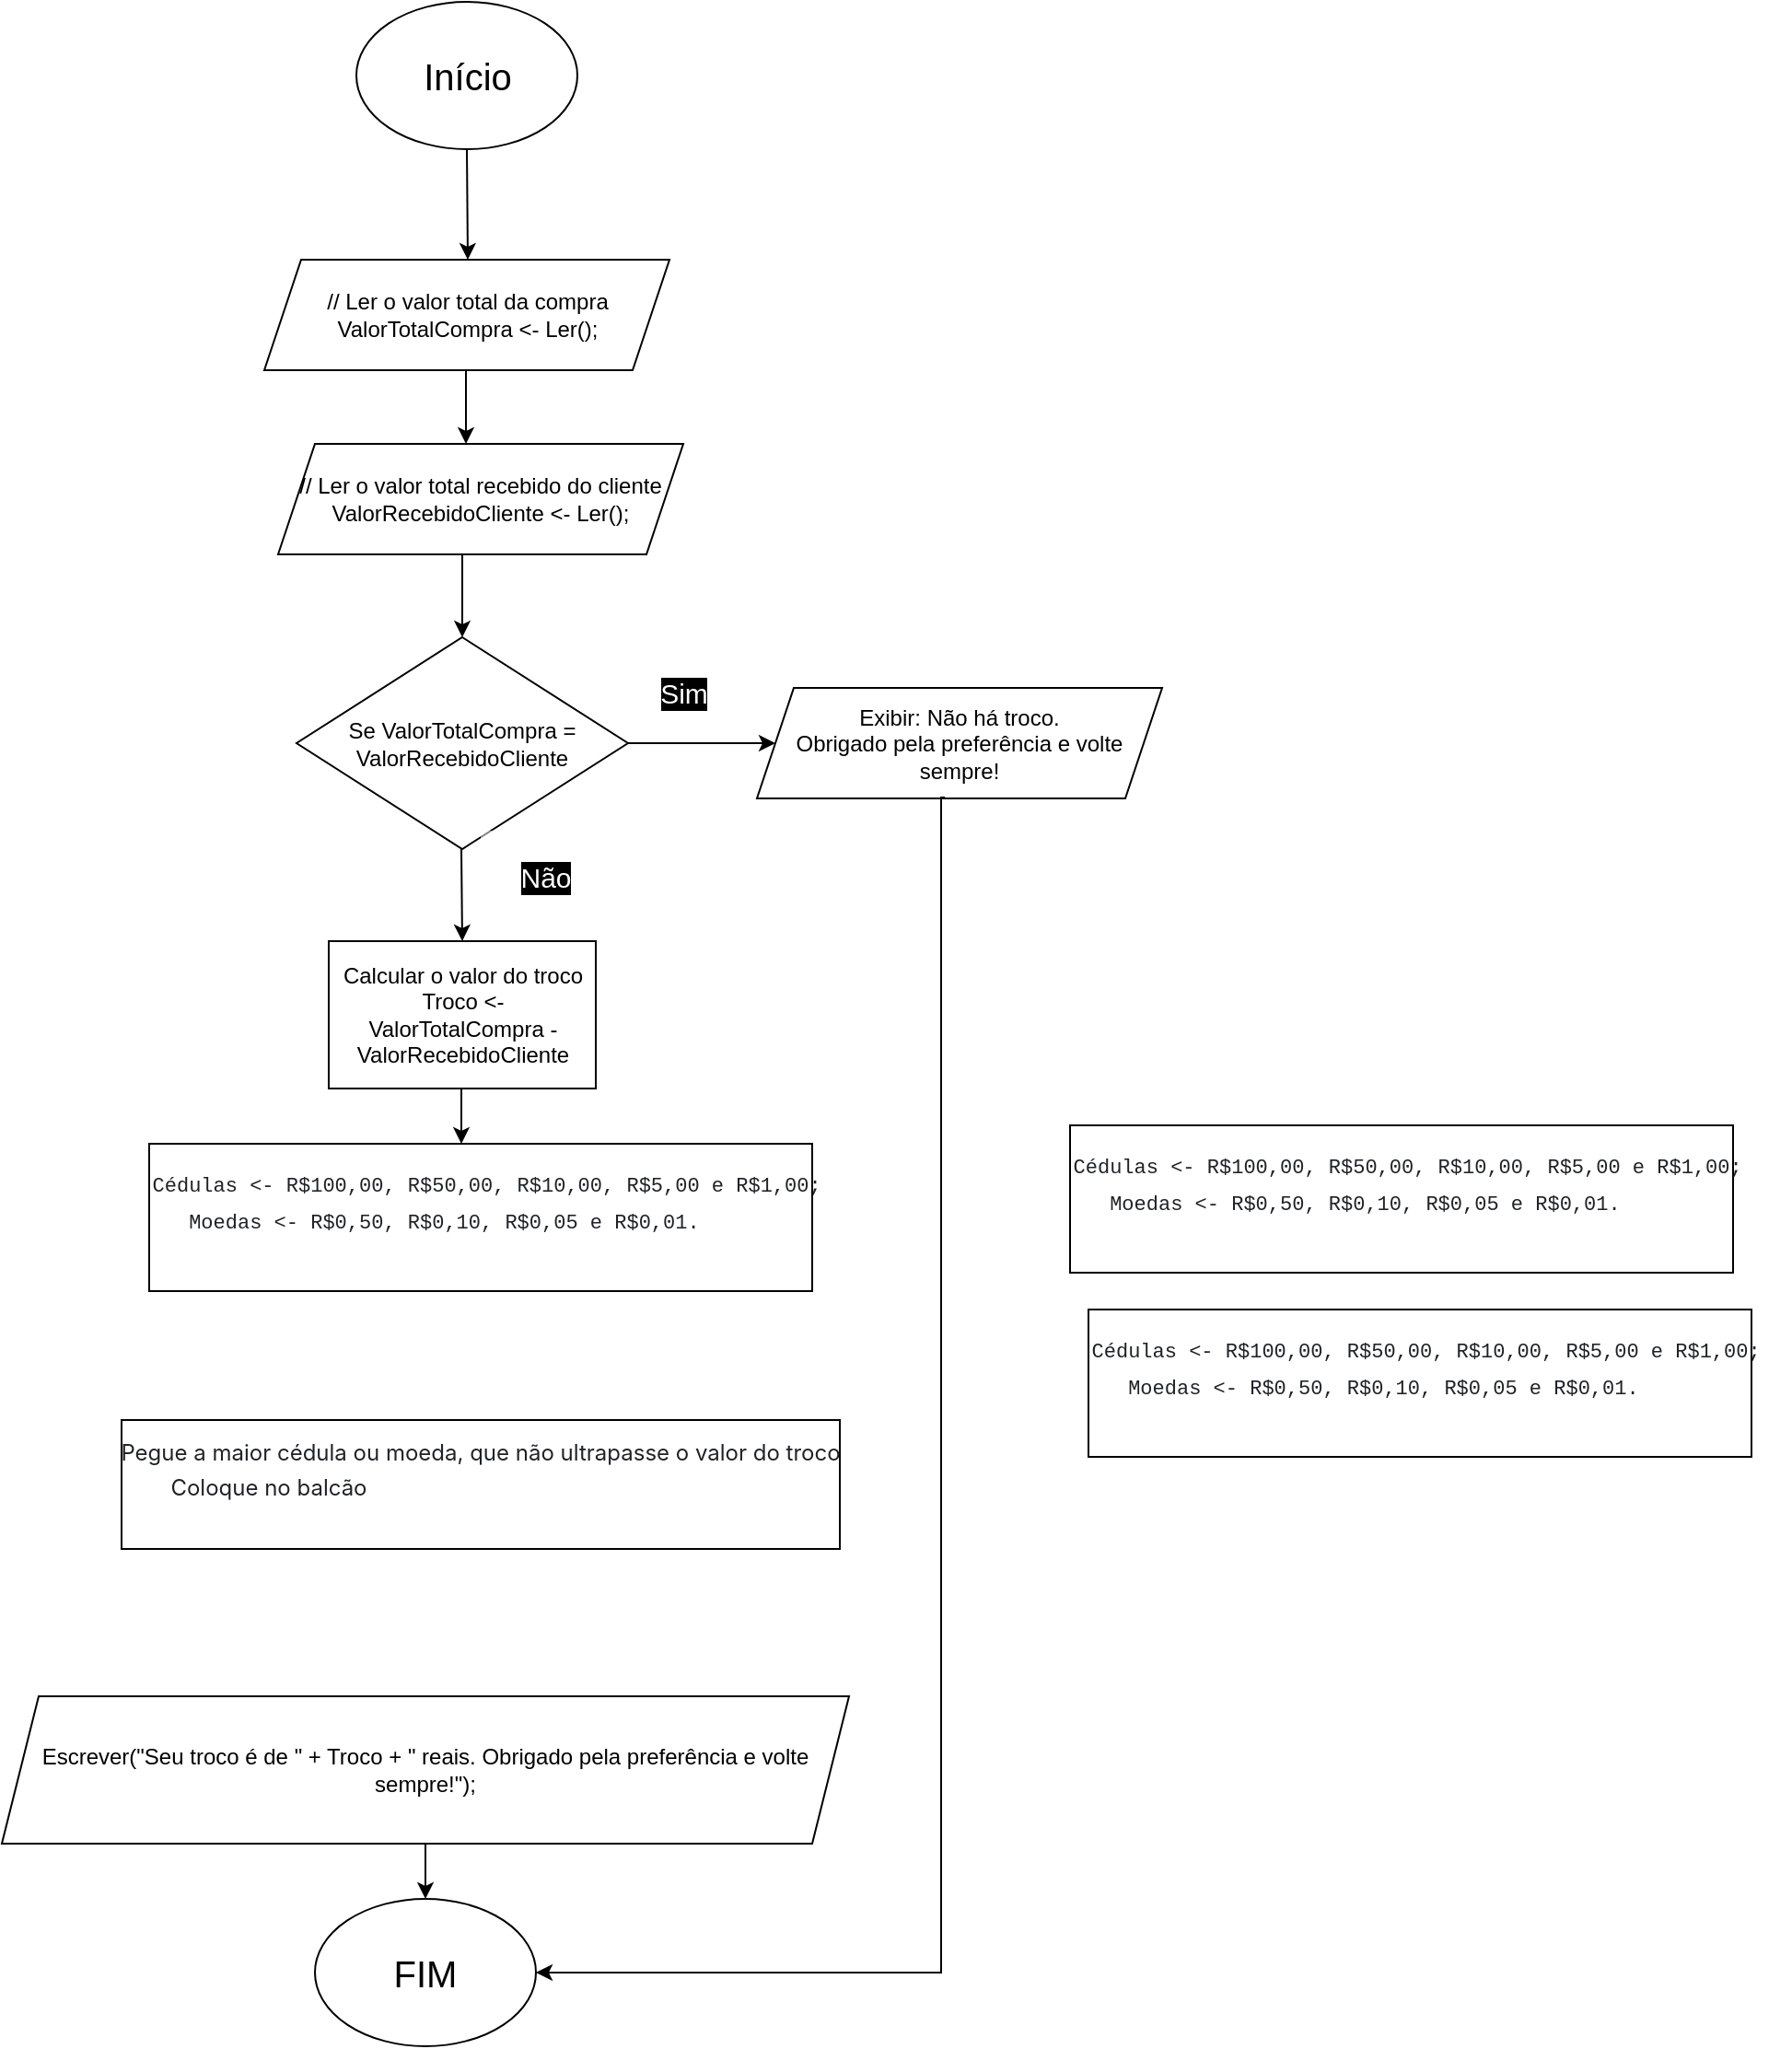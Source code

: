 <mxfile version="21.3.7" type="github">
  <diagram name="Página-1" id="r2xQb5WZQAOj9Y9dfqR0">
    <mxGraphModel dx="874" dy="862" grid="1" gridSize="10" guides="1" tooltips="1" connect="1" arrows="1" fold="1" page="0" pageScale="1" pageWidth="827" pageHeight="1169" math="0" shadow="0">
      <root>
        <mxCell id="0" />
        <mxCell id="1" parent="0" />
        <mxCell id="rkdmeyJ-gslSqDaO4jJ8-1" value="&lt;font style=&quot;font-size: 20px;&quot;&gt;Início&lt;/font&gt;" style="ellipse;whiteSpace=wrap;html=1;" vertex="1" parent="1">
          <mxGeometry x="342.5" y="-120" width="120" height="80" as="geometry" />
        </mxCell>
        <mxCell id="rkdmeyJ-gslSqDaO4jJ8-3" value="// Ler o valor total da compra&lt;br&gt;ValorTotalCompra &amp;lt;- Ler();" style="shape=parallelogram;perimeter=parallelogramPerimeter;whiteSpace=wrap;html=1;fixedSize=1;" vertex="1" parent="1">
          <mxGeometry x="292.5" y="20" width="220" height="60" as="geometry" />
        </mxCell>
        <mxCell id="rkdmeyJ-gslSqDaO4jJ8-4" value="Se&amp;nbsp;ValorTotalCompra = ValorRecebidoCliente" style="rhombus;whiteSpace=wrap;html=1;" vertex="1" parent="1">
          <mxGeometry x="310" y="225" width="180" height="115" as="geometry" />
        </mxCell>
        <mxCell id="rkdmeyJ-gslSqDaO4jJ8-10" value="" style="endArrow=classic;html=1;rounded=0;exitX=0.5;exitY=1;exitDx=0;exitDy=0;" edge="1" parent="1">
          <mxGeometry width="50" height="50" relative="1" as="geometry">
            <mxPoint x="402" y="80" as="sourcePoint" />
            <mxPoint x="402" y="120" as="targetPoint" />
            <Array as="points" />
          </mxGeometry>
        </mxCell>
        <mxCell id="rkdmeyJ-gslSqDaO4jJ8-15" value="" style="endArrow=classic;html=1;rounded=0;exitX=0.5;exitY=1;exitDx=0;exitDy=0;" edge="1" parent="1" source="rkdmeyJ-gslSqDaO4jJ8-1">
          <mxGeometry width="50" height="50" relative="1" as="geometry">
            <mxPoint x="399" y="80" as="sourcePoint" />
            <mxPoint x="403" y="20" as="targetPoint" />
            <Array as="points" />
          </mxGeometry>
        </mxCell>
        <mxCell id="rkdmeyJ-gslSqDaO4jJ8-17" value="" style="endArrow=classic;html=1;rounded=0;exitX=1;exitY=0.5;exitDx=0;exitDy=0;entryX=0;entryY=0.5;entryDx=0;entryDy=0;" edge="1" parent="1" source="rkdmeyJ-gslSqDaO4jJ8-4" target="rkdmeyJ-gslSqDaO4jJ8-28">
          <mxGeometry width="50" height="50" relative="1" as="geometry">
            <mxPoint x="520" y="240" as="sourcePoint" />
            <mxPoint x="540" y="283" as="targetPoint" />
            <Array as="points" />
          </mxGeometry>
        </mxCell>
        <mxCell id="rkdmeyJ-gslSqDaO4jJ8-19" value="Sim" style="rounded=0;html=1;strokeWidth=1;opacity=50;strokeColor=none;fillColor=#FFFFFF;fontColor=#ffffff;labelBackgroundColor=#000000;fontSize=15;" vertex="1" parent="1">
          <mxGeometry x="490" y="230" width="60" height="50" as="geometry" />
        </mxCell>
        <mxCell id="rkdmeyJ-gslSqDaO4jJ8-21" value="" style="endArrow=classic;html=1;rounded=0;exitX=0.5;exitY=1;exitDx=0;exitDy=0;entryX=0.5;entryY=0;entryDx=0;entryDy=0;" edge="1" parent="1" target="rkdmeyJ-gslSqDaO4jJ8-25">
          <mxGeometry width="50" height="50" relative="1" as="geometry">
            <mxPoint x="399.5" y="340" as="sourcePoint" />
            <mxPoint x="399.5" y="380" as="targetPoint" />
            <Array as="points" />
          </mxGeometry>
        </mxCell>
        <mxCell id="rkdmeyJ-gslSqDaO4jJ8-22" value="Não" style="rounded=0;html=1;strokeWidth=1;opacity=50;strokeColor=none;fillColor=#FFFFFF;fontColor=#ffffff;labelBackgroundColor=#000000;fontSize=15;" vertex="1" parent="1">
          <mxGeometry x="410" y="330" width="70" height="50" as="geometry" />
        </mxCell>
        <mxCell id="rkdmeyJ-gslSqDaO4jJ8-23" style="edgeStyle=orthogonalEdgeStyle;rounded=0;orthogonalLoop=1;jettySize=auto;html=1;exitX=0.5;exitY=1;exitDx=0;exitDy=0;" edge="1" parent="1" source="rkdmeyJ-gslSqDaO4jJ8-4" target="rkdmeyJ-gslSqDaO4jJ8-4">
          <mxGeometry relative="1" as="geometry" />
        </mxCell>
        <mxCell id="rkdmeyJ-gslSqDaO4jJ8-24" value="" style="endArrow=classic;html=1;rounded=0;exitX=0.5;exitY=1;exitDx=0;exitDy=0;" edge="1" parent="1">
          <mxGeometry width="50" height="50" relative="1" as="geometry">
            <mxPoint x="399.5" y="460" as="sourcePoint" />
            <mxPoint x="399.5" y="500" as="targetPoint" />
            <Array as="points" />
          </mxGeometry>
        </mxCell>
        <mxCell id="rkdmeyJ-gslSqDaO4jJ8-25" value="Calcular o valor do troco&lt;br&gt;Troco &amp;lt;- ValorTotalCompra - ValorRecebidoCliente" style="rounded=0;whiteSpace=wrap;html=1;" vertex="1" parent="1">
          <mxGeometry x="327.5" y="390" width="145" height="80" as="geometry" />
        </mxCell>
        <mxCell id="rkdmeyJ-gslSqDaO4jJ8-28" value="Exibir: Não há troco.&lt;br style=&quot;border-color: var(--border-color);&quot;&gt;Obrigado pela preferência e volte sempre!" style="shape=parallelogram;perimeter=parallelogramPerimeter;whiteSpace=wrap;html=1;fixedSize=1;" vertex="1" parent="1">
          <mxGeometry x="560" y="252.5" width="220" height="60" as="geometry" />
        </mxCell>
        <mxCell id="rkdmeyJ-gslSqDaO4jJ8-35" value="" style="edgeStyle=orthogonalEdgeStyle;rounded=0;orthogonalLoop=1;jettySize=auto;html=1;" edge="1" parent="1" source="rkdmeyJ-gslSqDaO4jJ8-29" target="rkdmeyJ-gslSqDaO4jJ8-33">
          <mxGeometry relative="1" as="geometry" />
        </mxCell>
        <mxCell id="rkdmeyJ-gslSqDaO4jJ8-29" value="Escrever(&quot;Seu troco é de &quot; + Troco + &quot; reais. Obrigado pela preferência e volte sempre!&quot;);" style="shape=parallelogram;perimeter=parallelogramPerimeter;whiteSpace=wrap;html=1;fixedSize=1;" vertex="1" parent="1">
          <mxGeometry x="150" y="800" width="460" height="80" as="geometry" />
        </mxCell>
        <mxCell id="rkdmeyJ-gslSqDaO4jJ8-33" value="&lt;span style=&quot;font-size: 20px;&quot;&gt;FIM&lt;br&gt;&lt;/span&gt;" style="ellipse;whiteSpace=wrap;html=1;" vertex="1" parent="1">
          <mxGeometry x="320" y="910" width="120" height="80" as="geometry" />
        </mxCell>
        <mxCell id="rkdmeyJ-gslSqDaO4jJ8-36" value="" style="edgeStyle=orthogonalEdgeStyle;rounded=0;orthogonalLoop=1;jettySize=auto;html=1;entryX=1;entryY=0.5;entryDx=0;entryDy=0;exitX=0.464;exitY=0.992;exitDx=0;exitDy=0;exitPerimeter=0;" edge="1" parent="1" source="rkdmeyJ-gslSqDaO4jJ8-28" target="rkdmeyJ-gslSqDaO4jJ8-33">
          <mxGeometry relative="1" as="geometry">
            <mxPoint x="660" y="320" as="sourcePoint" />
            <mxPoint x="550" y="760" as="targetPoint" />
            <Array as="points">
              <mxPoint x="660" y="312" />
              <mxPoint x="660" y="950" />
            </Array>
          </mxGeometry>
        </mxCell>
        <mxCell id="rkdmeyJ-gslSqDaO4jJ8-39" value="" style="edgeStyle=orthogonalEdgeStyle;rounded=0;orthogonalLoop=1;jettySize=auto;html=1;" edge="1" parent="1" source="rkdmeyJ-gslSqDaO4jJ8-38" target="rkdmeyJ-gslSqDaO4jJ8-4">
          <mxGeometry relative="1" as="geometry">
            <Array as="points">
              <mxPoint x="400" y="190" />
              <mxPoint x="400" y="190" />
            </Array>
          </mxGeometry>
        </mxCell>
        <mxCell id="rkdmeyJ-gslSqDaO4jJ8-38" value="// Ler o valor total recebido do cliente&lt;br&gt;ValorRecebidoCliente &amp;lt;- Ler();" style="shape=parallelogram;perimeter=parallelogramPerimeter;whiteSpace=wrap;html=1;fixedSize=1;" vertex="1" parent="1">
          <mxGeometry x="300" y="120" width="220" height="60" as="geometry" />
        </mxCell>
        <mxCell id="rkdmeyJ-gslSqDaO4jJ8-40" value="&lt;pre style=&quot;box-sizing: border-box; font-family: ui-monospace, SFMono-Regular, &amp;quot;SF Mono&amp;quot;, Menlo, Consolas, &amp;quot;Liberation Mono&amp;quot;, monospace; font-size: 13.6px; margin-top: 0px; margin-bottom: 16px; overflow-wrap: normal; padding: 16px; overflow: auto; line-height: 1.45; color: rgb(31, 35, 40); background-color: var(--color-canvas-subtle); border-radius: 6px; text-align: start;&quot; class=&quot;notranslate&quot;&gt;&lt;code style=&quot;box-sizing: border-box; font-family: ui-monospace, SFMono-Regular, &amp;quot;SF Mono&amp;quot;, Menlo, Consolas, &amp;quot;Liberation Mono&amp;quot;, monospace; font-size: 11px; padding: 0px; margin: 0px; background: transparent; border-radius: 6px; word-break: normal; border: 0px; display: inline; overflow: visible; line-height: inherit; overflow-wrap: normal;&quot;&gt; Cédulas &amp;lt;- R$100,00, R$50,00, R$10,00, R$5,00 e R$1,00;&lt;br/&gt;    Moedas &amp;lt;- R$0,50, R$0,10, R$0,05 e R$0,01.&lt;/code&gt;&lt;/pre&gt;" style="rounded=0;whiteSpace=wrap;html=1;" vertex="1" parent="1">
          <mxGeometry x="230" y="500" width="360" height="80" as="geometry" />
        </mxCell>
        <mxCell id="rkdmeyJ-gslSqDaO4jJ8-42" value="&lt;pre style=&quot;box-sizing: border-box; margin-top: 0px; margin-bottom: 16px; overflow-wrap: normal; padding: 16px; overflow: auto; line-height: 1.45; color: rgb(31, 35, 40); background-color: var(--color-canvas-subtle); border-radius: 6px; text-align: start;&quot; class=&quot;notranslate&quot;&gt;&lt;div style=&quot;&quot;&gt;&lt;font face=&quot;-apple-system, BlinkMacSystemFont, Segoe UI, Noto Sans, Helvetica, Arial, sans-serif, Apple Color Emoji, Segoe UI Emoji&quot;&gt;Pegue a maior cédula ou moeda, que não ultrapasse o valor do troco&lt;/font&gt;&lt;/div&gt;&lt;div style=&quot;&quot;&gt;&lt;font face=&quot;-apple-system, BlinkMacSystemFont, Segoe UI, Noto Sans, Helvetica, Arial, sans-serif, Apple Color Emoji, Segoe UI Emoji&quot;&gt;&lt;span style=&quot;white-space: pre;&quot;&gt;&#x9;&lt;/span&gt;Coloque no balcão&lt;br&gt;&lt;/font&gt;&lt;/div&gt;&lt;/pre&gt;" style="rounded=0;html=1;textDirection=ltr;whiteSpace=wrap;" vertex="1" parent="1">
          <mxGeometry x="215" y="650" width="390" height="70" as="geometry" />
        </mxCell>
        <mxCell id="rkdmeyJ-gslSqDaO4jJ8-43" value="&lt;pre style=&quot;box-sizing: border-box; font-family: ui-monospace, SFMono-Regular, &amp;quot;SF Mono&amp;quot;, Menlo, Consolas, &amp;quot;Liberation Mono&amp;quot;, monospace; font-size: 13.6px; margin-top: 0px; margin-bottom: 16px; overflow-wrap: normal; padding: 16px; overflow: auto; line-height: 1.45; color: rgb(31, 35, 40); background-color: var(--color-canvas-subtle); border-radius: 6px; text-align: start;&quot; class=&quot;notranslate&quot;&gt;&lt;code style=&quot;box-sizing: border-box; font-family: ui-monospace, SFMono-Regular, &amp;quot;SF Mono&amp;quot;, Menlo, Consolas, &amp;quot;Liberation Mono&amp;quot;, monospace; font-size: 11px; padding: 0px; margin: 0px; background: transparent; border-radius: 6px; word-break: normal; border: 0px; display: inline; overflow: visible; line-height: inherit; overflow-wrap: normal;&quot;&gt; Cédulas &amp;lt;- R$100,00, R$50,00, R$10,00, R$5,00 e R$1,00;&lt;br/&gt;    Moedas &amp;lt;- R$0,50, R$0,10, R$0,05 e R$0,01.&lt;/code&gt;&lt;/pre&gt;" style="rounded=0;whiteSpace=wrap;html=1;" vertex="1" parent="1">
          <mxGeometry x="740" y="590" width="360" height="80" as="geometry" />
        </mxCell>
        <mxCell id="rkdmeyJ-gslSqDaO4jJ8-44" value="&lt;pre style=&quot;box-sizing: border-box; font-family: ui-monospace, SFMono-Regular, &amp;quot;SF Mono&amp;quot;, Menlo, Consolas, &amp;quot;Liberation Mono&amp;quot;, monospace; font-size: 13.6px; margin-top: 0px; margin-bottom: 16px; overflow-wrap: normal; padding: 16px; overflow: auto; line-height: 1.45; color: rgb(31, 35, 40); background-color: var(--color-canvas-subtle); border-radius: 6px; text-align: start;&quot; class=&quot;notranslate&quot;&gt;&lt;code style=&quot;box-sizing: border-box; font-family: ui-monospace, SFMono-Regular, &amp;quot;SF Mono&amp;quot;, Menlo, Consolas, &amp;quot;Liberation Mono&amp;quot;, monospace; font-size: 11px; padding: 0px; margin: 0px; background: transparent; border-radius: 6px; word-break: normal; border: 0px; display: inline; overflow: visible; line-height: inherit; overflow-wrap: normal;&quot;&gt; Cédulas &amp;lt;- R$100,00, R$50,00, R$10,00, R$5,00 e R$1,00;&lt;br/&gt;    Moedas &amp;lt;- R$0,50, R$0,10, R$0,05 e R$0,01.&lt;/code&gt;&lt;/pre&gt;" style="rounded=0;whiteSpace=wrap;html=1;" vertex="1" parent="1">
          <mxGeometry x="730" y="490" width="360" height="80" as="geometry" />
        </mxCell>
      </root>
    </mxGraphModel>
  </diagram>
</mxfile>
